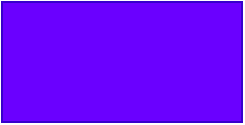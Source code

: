 <mxfile>
    <diagram id="o9mqghip5wzPrb-f1h_N" name="Page-1">
        <mxGraphModel dx="290" dy="764" grid="1" gridSize="10" guides="1" tooltips="1" connect="1" arrows="1" fold="1" page="1" pageScale="1" pageWidth="827" pageHeight="1169" math="0" shadow="0">
            <root>
                <mxCell id="0"/>
                <mxCell id="1" parent="0"/>
                <mxCell id="2" value="" style="rounded=0;whiteSpace=wrap;html=1;fillColor=#6a00ff;fontColor=#ffffff;strokeColor=#3700CC;" vertex="1" parent="1">
                    <mxGeometry x="90" y="360" width="120" height="60" as="geometry"/>
                </mxCell>
            </root>
        </mxGraphModel>
    </diagram>
</mxfile>